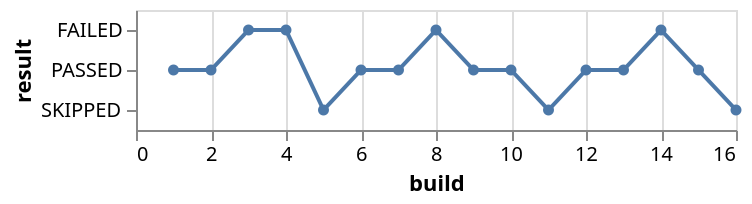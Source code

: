 {
  "$schema": "https://vega.github.io/schema/vega/v5.json",
  "description": "Bump chart",
  "background": "white",
  "padding": 5,
  "width": 300,
  "style": "cell",
  "data": [
    {
      "name": "source_0",
      "values": [
        {"build": 1, "result": "PASSED"},
        {"build": 2, "result": "PASSED"},
        {"build": 3, "result": "FAILED"},
        {"build": 4, "result": "FAILED"},
        {"build": 5, "result": "SKIPPED"},
        {"build": 6, "result": "PASSED"},
        {"build": 7, "result": "PASSED"},
        {"build": 8, "result": "FAILED"},
        {"build": 9, "result": "PASSED"},
        {"build": 10, "result": "PASSED"},
        {"build": 11, "result": "SKIPPED"},
        {"build": 12, "result": "PASSED"},
        {"build": 13, "result": "PASSED"},
        {"build": 14, "result": "FAILED"},
        {"build": 15, "result": "PASSED"},
        {"build": 16, "result": "SKIPPED"}
      ]
    },
    {
      "name": "data_0",
      "source": "source_0",
      "transform": [
        {
          "type": "filter",
          "expr": "isValid(datum[\"build\"]) && isFinite(+datum[\"build\"])"
        }
      ]
    }
  ],
  "signals": [
    {"name": "y_step", "value": 20},
    {
      "name": "height",
      "update": "bandspace(domain('y').length, 1, 0.5) * y_step"
    }
  ],
  "marks": [
    {
      "name": "layer_0_marks",
      "type": "line",
      "style": ["line"],
      "sort": {"field": ["datum[\"build\"]"], "order": ["ascending"]},
      "from": {"data": "source_0"},
      "encode": {
        "update": {
          "stroke": {"value": "#4c78a8"},
          "description": {
            "signal": "\"build: \" + (format(datum[\"build\"], \"\")) + \"; result: \" + (isValid(datum[\"result\"]) ? datum[\"result\"] : \"\"+datum[\"result\"])"
          },
          "x": {"scale": "x", "field": "build"},
          "y": {"scale": "y", "field": "result"},
          "defined": {
            "signal": "isValid(datum[\"build\"]) && isFinite(+datum[\"build\"])"
          }
        }
      }
    },
    {
      "name": "layer_1_marks",
      "type": "symbol",
      "style": ["point"],
      "sort": {"field": ["datum[\"build\"]"], "order": ["ascending"]},
      "from": {"data": "data_0"},
      "encode": {
        "update": {
          "opacity": {"value": 1},
          "fill": {"value": "#4c78a8"},
          "ariaRoleDescription": {"value": "point"},
          "description": {
            "signal": "\"build: \" + (format(datum[\"build\"], \"\")) + \"; result: \" + (isValid(datum[\"result\"]) ? datum[\"result\"] : \"\"+datum[\"result\"])"
          },
          "x": {"scale": "x", "field": "build"},
          "y": {"scale": "y", "field": "result"}
        }
      }
    }
  ],
  "scales": [
    {
      "name": "x",
      "type": "linear",
      "domain": {
        "fields": [
          {"data": "source_0", "field": "build"},
          {"data": "data_0", "field": "build"}
        ]
      },
      "range": [0, {"signal": "width"}],
      "nice": true,
      "zero": true
    },
    {
      "name": "y",
      "type": "point",
      "domain": {
        "fields": [
          {"data": "source_0", "field": "result"},
          {"data": "data_0", "field": "result"}
        ],
        "sort": true
      },
      "range": {"step": {"signal": "y_step"}},
      "padding": 0.5
    }
  ],
  "axes": [
    {
      "scale": "x",
      "orient": "bottom",
      "gridScale": "y",
      "grid": true,
      "tickCount": {"signal": "ceil(width/40)"},
      "domain": false,
      "labels": false,
      "aria": false,
      "maxExtent": 0,
      "minExtent": 0,
      "ticks": false,
      "zindex": 0
    },
    {
      "scale": "x",
      "orient": "bottom",
      "grid": false,
      "title": "build",
      "labelFlush": true,
      "labelOverlap": true,
      "tickCount": {"signal": "ceil(width/40)"},
      "zindex": 0
    },
    {
      "scale": "y",
      "orient": "left",
      "grid": false,
      "title": "result",
      "zindex": 0
    }
  ]
}
